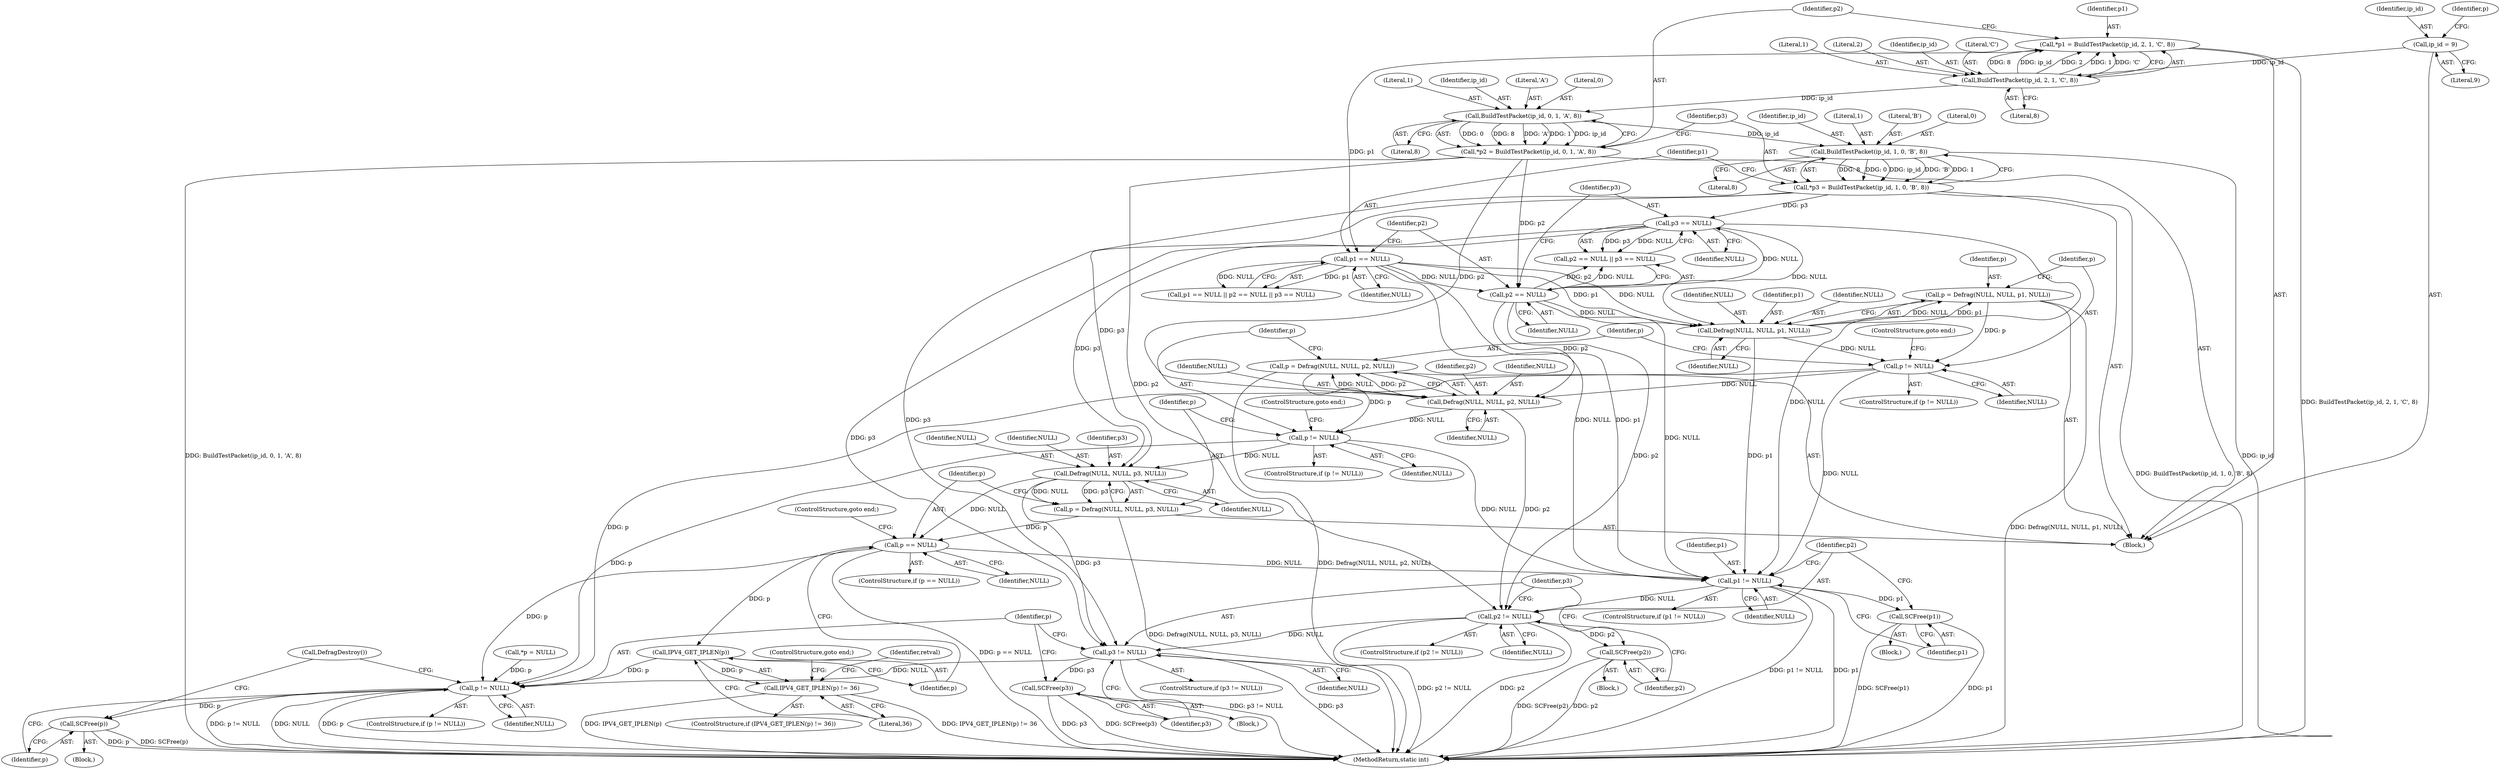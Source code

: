digraph "1_suricata_4a04f814b15762eb446a5ead4d69d021512df6f8_5@pointer" {
"1000172" [label="(Call,p = Defrag(NULL, NULL, p2, NULL))"];
"1000174" [label="(Call,Defrag(NULL, NULL, p2, NULL))"];
"1000167" [label="(Call,p != NULL)"];
"1000159" [label="(Call,p = Defrag(NULL, NULL, p1, NULL))"];
"1000161" [label="(Call,Defrag(NULL, NULL, p1, NULL))"];
"1000147" [label="(Call,p1 == NULL)"];
"1000119" [label="(Call,*p1 = BuildTestPacket(ip_id, 2, 1, 'C', 8))"];
"1000121" [label="(Call,BuildTestPacket(ip_id, 2, 1, 'C', 8))"];
"1000110" [label="(Call,ip_id = 9)"];
"1000151" [label="(Call,p2 == NULL)"];
"1000128" [label="(Call,*p2 = BuildTestPacket(ip_id, 0, 1, 'A', 8))"];
"1000130" [label="(Call,BuildTestPacket(ip_id, 0, 1, 'A', 8))"];
"1000154" [label="(Call,p3 == NULL)"];
"1000137" [label="(Call,*p3 = BuildTestPacket(ip_id, 1, 0, 'B', 8))"];
"1000139" [label="(Call,BuildTestPacket(ip_id, 1, 0, 'B', 8))"];
"1000180" [label="(Call,p != NULL)"];
"1000187" [label="(Call,Defrag(NULL, NULL, p3, NULL))"];
"1000185" [label="(Call,p = Defrag(NULL, NULL, p3, NULL))"];
"1000193" [label="(Call,p == NULL)"];
"1000200" [label="(Call,IPV4_GET_IPLEN(p))"];
"1000199" [label="(Call,IPV4_GET_IPLEN(p) != 36)"];
"1000231" [label="(Call,p != NULL)"];
"1000235" [label="(Call,SCFree(p))"];
"1000210" [label="(Call,p1 != NULL)"];
"1000214" [label="(Call,SCFree(p1))"];
"1000217" [label="(Call,p2 != NULL)"];
"1000221" [label="(Call,SCFree(p2))"];
"1000224" [label="(Call,p3 != NULL)"];
"1000228" [label="(Call,SCFree(p3))"];
"1000182" [label="(Identifier,NULL)"];
"1000128" [label="(Call,*p2 = BuildTestPacket(ip_id, 0, 1, 'A', 8))"];
"1000220" [label="(Block,)"];
"1000151" [label="(Call,p2 == NULL)"];
"1000186" [label="(Identifier,p)"];
"1000232" [label="(Identifier,p)"];
"1000137" [label="(Call,*p3 = BuildTestPacket(ip_id, 1, 0, 'B', 8))"];
"1000212" [label="(Identifier,NULL)"];
"1000141" [label="(Literal,1)"];
"1000213" [label="(Block,)"];
"1000210" [label="(Call,p1 != NULL)"];
"1000219" [label="(Identifier,NULL)"];
"1000156" [label="(Identifier,NULL)"];
"1000146" [label="(Call,p1 == NULL || p2 == NULL || p3 == NULL)"];
"1000124" [label="(Literal,1)"];
"1000211" [label="(Identifier,p1)"];
"1000178" [label="(Identifier,NULL)"];
"1000217" [label="(Call,p2 != NULL)"];
"1000240" [label="(MethodReturn,static int)"];
"1000162" [label="(Identifier,NULL)"];
"1000228" [label="(Call,SCFree(p3))"];
"1000233" [label="(Identifier,NULL)"];
"1000195" [label="(Identifier,NULL)"];
"1000154" [label="(Call,p3 == NULL)"];
"1000115" [label="(Identifier,p)"];
"1000179" [label="(ControlStructure,if (p != NULL))"];
"1000176" [label="(Identifier,NULL)"];
"1000132" [label="(Literal,0)"];
"1000114" [label="(Call,*p = NULL)"];
"1000234" [label="(Block,)"];
"1000209" [label="(ControlStructure,if (p1 != NULL))"];
"1000236" [label="(Identifier,p)"];
"1000123" [label="(Literal,2)"];
"1000227" [label="(Block,)"];
"1000144" [label="(Literal,8)"];
"1000126" [label="(Literal,8)"];
"1000177" [label="(Identifier,p2)"];
"1000143" [label="(Literal,'B')"];
"1000167" [label="(Call,p != NULL)"];
"1000215" [label="(Identifier,p1)"];
"1000206" [label="(Identifier,retval)"];
"1000171" [label="(ControlStructure,goto end;)"];
"1000189" [label="(Identifier,NULL)"];
"1000120" [label="(Identifier,p1)"];
"1000161" [label="(Call,Defrag(NULL, NULL, p1, NULL))"];
"1000142" [label="(Literal,0)"];
"1000164" [label="(Identifier,p1)"];
"1000119" [label="(Call,*p1 = BuildTestPacket(ip_id, 2, 1, 'C', 8))"];
"1000160" [label="(Identifier,p)"];
"1000169" [label="(Identifier,NULL)"];
"1000216" [label="(ControlStructure,if (p2 != NULL))"];
"1000200" [label="(Call,IPV4_GET_IPLEN(p))"];
"1000168" [label="(Identifier,p)"];
"1000149" [label="(Identifier,NULL)"];
"1000226" [label="(Identifier,NULL)"];
"1000192" [label="(ControlStructure,if (p == NULL))"];
"1000231" [label="(Call,p != NULL)"];
"1000175" [label="(Identifier,NULL)"];
"1000224" [label="(Call,p3 != NULL)"];
"1000122" [label="(Identifier,ip_id)"];
"1000130" [label="(Call,BuildTestPacket(ip_id, 0, 1, 'A', 8))"];
"1000222" [label="(Identifier,p2)"];
"1000155" [label="(Identifier,p3)"];
"1000104" [label="(Block,)"];
"1000111" [label="(Identifier,ip_id)"];
"1000204" [label="(ControlStructure,goto end;)"];
"1000110" [label="(Call,ip_id = 9)"];
"1000190" [label="(Identifier,p3)"];
"1000148" [label="(Identifier,p1)"];
"1000147" [label="(Call,p1 == NULL)"];
"1000230" [label="(ControlStructure,if (p != NULL))"];
"1000153" [label="(Identifier,NULL)"];
"1000133" [label="(Literal,1)"];
"1000131" [label="(Identifier,ip_id)"];
"1000134" [label="(Literal,'A')"];
"1000174" [label="(Call,Defrag(NULL, NULL, p2, NULL))"];
"1000152" [label="(Identifier,p2)"];
"1000150" [label="(Call,p2 == NULL || p3 == NULL)"];
"1000121" [label="(Call,BuildTestPacket(ip_id, 2, 1, 'C', 8))"];
"1000139" [label="(Call,BuildTestPacket(ip_id, 1, 0, 'B', 8))"];
"1000166" [label="(ControlStructure,if (p != NULL))"];
"1000197" [label="(ControlStructure,goto end;)"];
"1000188" [label="(Identifier,NULL)"];
"1000198" [label="(ControlStructure,if (IPV4_GET_IPLEN(p) != 36))"];
"1000221" [label="(Call,SCFree(p2))"];
"1000191" [label="(Identifier,NULL)"];
"1000223" [label="(ControlStructure,if (p3 != NULL))"];
"1000194" [label="(Identifier,p)"];
"1000180" [label="(Call,p != NULL)"];
"1000225" [label="(Identifier,p3)"];
"1000140" [label="(Identifier,ip_id)"];
"1000165" [label="(Identifier,NULL)"];
"1000184" [label="(ControlStructure,goto end;)"];
"1000138" [label="(Identifier,p3)"];
"1000135" [label="(Literal,8)"];
"1000214" [label="(Call,SCFree(p1))"];
"1000129" [label="(Identifier,p2)"];
"1000237" [label="(Call,DefragDestroy())"];
"1000229" [label="(Identifier,p3)"];
"1000159" [label="(Call,p = Defrag(NULL, NULL, p1, NULL))"];
"1000125" [label="(Literal,'C')"];
"1000187" [label="(Call,Defrag(NULL, NULL, p3, NULL))"];
"1000112" [label="(Literal,9)"];
"1000163" [label="(Identifier,NULL)"];
"1000235" [label="(Call,SCFree(p))"];
"1000202" [label="(Literal,36)"];
"1000201" [label="(Identifier,p)"];
"1000173" [label="(Identifier,p)"];
"1000218" [label="(Identifier,p2)"];
"1000172" [label="(Call,p = Defrag(NULL, NULL, p2, NULL))"];
"1000185" [label="(Call,p = Defrag(NULL, NULL, p3, NULL))"];
"1000199" [label="(Call,IPV4_GET_IPLEN(p) != 36)"];
"1000193" [label="(Call,p == NULL)"];
"1000181" [label="(Identifier,p)"];
"1000172" -> "1000104"  [label="AST: "];
"1000172" -> "1000174"  [label="CFG: "];
"1000173" -> "1000172"  [label="AST: "];
"1000174" -> "1000172"  [label="AST: "];
"1000181" -> "1000172"  [label="CFG: "];
"1000172" -> "1000240"  [label="DDG: Defrag(NULL, NULL, p2, NULL)"];
"1000174" -> "1000172"  [label="DDG: NULL"];
"1000174" -> "1000172"  [label="DDG: p2"];
"1000172" -> "1000180"  [label="DDG: p"];
"1000174" -> "1000178"  [label="CFG: "];
"1000175" -> "1000174"  [label="AST: "];
"1000176" -> "1000174"  [label="AST: "];
"1000177" -> "1000174"  [label="AST: "];
"1000178" -> "1000174"  [label="AST: "];
"1000167" -> "1000174"  [label="DDG: NULL"];
"1000151" -> "1000174"  [label="DDG: p2"];
"1000128" -> "1000174"  [label="DDG: p2"];
"1000174" -> "1000180"  [label="DDG: NULL"];
"1000174" -> "1000217"  [label="DDG: p2"];
"1000167" -> "1000166"  [label="AST: "];
"1000167" -> "1000169"  [label="CFG: "];
"1000168" -> "1000167"  [label="AST: "];
"1000169" -> "1000167"  [label="AST: "];
"1000171" -> "1000167"  [label="CFG: "];
"1000173" -> "1000167"  [label="CFG: "];
"1000159" -> "1000167"  [label="DDG: p"];
"1000161" -> "1000167"  [label="DDG: NULL"];
"1000167" -> "1000210"  [label="DDG: NULL"];
"1000167" -> "1000231"  [label="DDG: p"];
"1000159" -> "1000104"  [label="AST: "];
"1000159" -> "1000161"  [label="CFG: "];
"1000160" -> "1000159"  [label="AST: "];
"1000161" -> "1000159"  [label="AST: "];
"1000168" -> "1000159"  [label="CFG: "];
"1000159" -> "1000240"  [label="DDG: Defrag(NULL, NULL, p1, NULL)"];
"1000161" -> "1000159"  [label="DDG: NULL"];
"1000161" -> "1000159"  [label="DDG: p1"];
"1000161" -> "1000165"  [label="CFG: "];
"1000162" -> "1000161"  [label="AST: "];
"1000163" -> "1000161"  [label="AST: "];
"1000164" -> "1000161"  [label="AST: "];
"1000165" -> "1000161"  [label="AST: "];
"1000147" -> "1000161"  [label="DDG: NULL"];
"1000147" -> "1000161"  [label="DDG: p1"];
"1000151" -> "1000161"  [label="DDG: NULL"];
"1000154" -> "1000161"  [label="DDG: NULL"];
"1000161" -> "1000210"  [label="DDG: p1"];
"1000147" -> "1000146"  [label="AST: "];
"1000147" -> "1000149"  [label="CFG: "];
"1000148" -> "1000147"  [label="AST: "];
"1000149" -> "1000147"  [label="AST: "];
"1000152" -> "1000147"  [label="CFG: "];
"1000146" -> "1000147"  [label="CFG: "];
"1000147" -> "1000146"  [label="DDG: p1"];
"1000147" -> "1000146"  [label="DDG: NULL"];
"1000119" -> "1000147"  [label="DDG: p1"];
"1000147" -> "1000151"  [label="DDG: NULL"];
"1000147" -> "1000210"  [label="DDG: p1"];
"1000147" -> "1000210"  [label="DDG: NULL"];
"1000119" -> "1000104"  [label="AST: "];
"1000119" -> "1000121"  [label="CFG: "];
"1000120" -> "1000119"  [label="AST: "];
"1000121" -> "1000119"  [label="AST: "];
"1000129" -> "1000119"  [label="CFG: "];
"1000119" -> "1000240"  [label="DDG: BuildTestPacket(ip_id, 2, 1, 'C', 8)"];
"1000121" -> "1000119"  [label="DDG: 8"];
"1000121" -> "1000119"  [label="DDG: ip_id"];
"1000121" -> "1000119"  [label="DDG: 2"];
"1000121" -> "1000119"  [label="DDG: 1"];
"1000121" -> "1000119"  [label="DDG: 'C'"];
"1000121" -> "1000126"  [label="CFG: "];
"1000122" -> "1000121"  [label="AST: "];
"1000123" -> "1000121"  [label="AST: "];
"1000124" -> "1000121"  [label="AST: "];
"1000125" -> "1000121"  [label="AST: "];
"1000126" -> "1000121"  [label="AST: "];
"1000110" -> "1000121"  [label="DDG: ip_id"];
"1000121" -> "1000130"  [label="DDG: ip_id"];
"1000110" -> "1000104"  [label="AST: "];
"1000110" -> "1000112"  [label="CFG: "];
"1000111" -> "1000110"  [label="AST: "];
"1000112" -> "1000110"  [label="AST: "];
"1000115" -> "1000110"  [label="CFG: "];
"1000151" -> "1000150"  [label="AST: "];
"1000151" -> "1000153"  [label="CFG: "];
"1000152" -> "1000151"  [label="AST: "];
"1000153" -> "1000151"  [label="AST: "];
"1000155" -> "1000151"  [label="CFG: "];
"1000150" -> "1000151"  [label="CFG: "];
"1000151" -> "1000150"  [label="DDG: p2"];
"1000151" -> "1000150"  [label="DDG: NULL"];
"1000128" -> "1000151"  [label="DDG: p2"];
"1000151" -> "1000154"  [label="DDG: NULL"];
"1000151" -> "1000210"  [label="DDG: NULL"];
"1000151" -> "1000217"  [label="DDG: p2"];
"1000128" -> "1000104"  [label="AST: "];
"1000128" -> "1000130"  [label="CFG: "];
"1000129" -> "1000128"  [label="AST: "];
"1000130" -> "1000128"  [label="AST: "];
"1000138" -> "1000128"  [label="CFG: "];
"1000128" -> "1000240"  [label="DDG: BuildTestPacket(ip_id, 0, 1, 'A', 8)"];
"1000130" -> "1000128"  [label="DDG: 0"];
"1000130" -> "1000128"  [label="DDG: 8"];
"1000130" -> "1000128"  [label="DDG: 'A'"];
"1000130" -> "1000128"  [label="DDG: 1"];
"1000130" -> "1000128"  [label="DDG: ip_id"];
"1000128" -> "1000217"  [label="DDG: p2"];
"1000130" -> "1000135"  [label="CFG: "];
"1000131" -> "1000130"  [label="AST: "];
"1000132" -> "1000130"  [label="AST: "];
"1000133" -> "1000130"  [label="AST: "];
"1000134" -> "1000130"  [label="AST: "];
"1000135" -> "1000130"  [label="AST: "];
"1000130" -> "1000139"  [label="DDG: ip_id"];
"1000154" -> "1000150"  [label="AST: "];
"1000154" -> "1000156"  [label="CFG: "];
"1000155" -> "1000154"  [label="AST: "];
"1000156" -> "1000154"  [label="AST: "];
"1000150" -> "1000154"  [label="CFG: "];
"1000154" -> "1000150"  [label="DDG: p3"];
"1000154" -> "1000150"  [label="DDG: NULL"];
"1000137" -> "1000154"  [label="DDG: p3"];
"1000154" -> "1000187"  [label="DDG: p3"];
"1000154" -> "1000210"  [label="DDG: NULL"];
"1000154" -> "1000224"  [label="DDG: p3"];
"1000137" -> "1000104"  [label="AST: "];
"1000137" -> "1000139"  [label="CFG: "];
"1000138" -> "1000137"  [label="AST: "];
"1000139" -> "1000137"  [label="AST: "];
"1000148" -> "1000137"  [label="CFG: "];
"1000137" -> "1000240"  [label="DDG: BuildTestPacket(ip_id, 1, 0, 'B', 8)"];
"1000139" -> "1000137"  [label="DDG: 8"];
"1000139" -> "1000137"  [label="DDG: 0"];
"1000139" -> "1000137"  [label="DDG: ip_id"];
"1000139" -> "1000137"  [label="DDG: 'B'"];
"1000139" -> "1000137"  [label="DDG: 1"];
"1000137" -> "1000187"  [label="DDG: p3"];
"1000137" -> "1000224"  [label="DDG: p3"];
"1000139" -> "1000144"  [label="CFG: "];
"1000140" -> "1000139"  [label="AST: "];
"1000141" -> "1000139"  [label="AST: "];
"1000142" -> "1000139"  [label="AST: "];
"1000143" -> "1000139"  [label="AST: "];
"1000144" -> "1000139"  [label="AST: "];
"1000139" -> "1000240"  [label="DDG: ip_id"];
"1000180" -> "1000179"  [label="AST: "];
"1000180" -> "1000182"  [label="CFG: "];
"1000181" -> "1000180"  [label="AST: "];
"1000182" -> "1000180"  [label="AST: "];
"1000184" -> "1000180"  [label="CFG: "];
"1000186" -> "1000180"  [label="CFG: "];
"1000180" -> "1000187"  [label="DDG: NULL"];
"1000180" -> "1000210"  [label="DDG: NULL"];
"1000180" -> "1000231"  [label="DDG: p"];
"1000187" -> "1000185"  [label="AST: "];
"1000187" -> "1000191"  [label="CFG: "];
"1000188" -> "1000187"  [label="AST: "];
"1000189" -> "1000187"  [label="AST: "];
"1000190" -> "1000187"  [label="AST: "];
"1000191" -> "1000187"  [label="AST: "];
"1000185" -> "1000187"  [label="CFG: "];
"1000187" -> "1000185"  [label="DDG: NULL"];
"1000187" -> "1000185"  [label="DDG: p3"];
"1000187" -> "1000193"  [label="DDG: NULL"];
"1000187" -> "1000224"  [label="DDG: p3"];
"1000185" -> "1000104"  [label="AST: "];
"1000186" -> "1000185"  [label="AST: "];
"1000194" -> "1000185"  [label="CFG: "];
"1000185" -> "1000240"  [label="DDG: Defrag(NULL, NULL, p3, NULL)"];
"1000185" -> "1000193"  [label="DDG: p"];
"1000193" -> "1000192"  [label="AST: "];
"1000193" -> "1000195"  [label="CFG: "];
"1000194" -> "1000193"  [label="AST: "];
"1000195" -> "1000193"  [label="AST: "];
"1000197" -> "1000193"  [label="CFG: "];
"1000201" -> "1000193"  [label="CFG: "];
"1000193" -> "1000240"  [label="DDG: p == NULL"];
"1000193" -> "1000200"  [label="DDG: p"];
"1000193" -> "1000210"  [label="DDG: NULL"];
"1000193" -> "1000231"  [label="DDG: p"];
"1000200" -> "1000199"  [label="AST: "];
"1000200" -> "1000201"  [label="CFG: "];
"1000201" -> "1000200"  [label="AST: "];
"1000202" -> "1000200"  [label="CFG: "];
"1000200" -> "1000199"  [label="DDG: p"];
"1000200" -> "1000231"  [label="DDG: p"];
"1000199" -> "1000198"  [label="AST: "];
"1000199" -> "1000202"  [label="CFG: "];
"1000202" -> "1000199"  [label="AST: "];
"1000204" -> "1000199"  [label="CFG: "];
"1000206" -> "1000199"  [label="CFG: "];
"1000199" -> "1000240"  [label="DDG: IPV4_GET_IPLEN(p)"];
"1000199" -> "1000240"  [label="DDG: IPV4_GET_IPLEN(p) != 36"];
"1000231" -> "1000230"  [label="AST: "];
"1000231" -> "1000233"  [label="CFG: "];
"1000232" -> "1000231"  [label="AST: "];
"1000233" -> "1000231"  [label="AST: "];
"1000236" -> "1000231"  [label="CFG: "];
"1000237" -> "1000231"  [label="CFG: "];
"1000231" -> "1000240"  [label="DDG: p != NULL"];
"1000231" -> "1000240"  [label="DDG: NULL"];
"1000231" -> "1000240"  [label="DDG: p"];
"1000114" -> "1000231"  [label="DDG: p"];
"1000224" -> "1000231"  [label="DDG: NULL"];
"1000231" -> "1000235"  [label="DDG: p"];
"1000235" -> "1000234"  [label="AST: "];
"1000235" -> "1000236"  [label="CFG: "];
"1000236" -> "1000235"  [label="AST: "];
"1000237" -> "1000235"  [label="CFG: "];
"1000235" -> "1000240"  [label="DDG: SCFree(p)"];
"1000235" -> "1000240"  [label="DDG: p"];
"1000210" -> "1000209"  [label="AST: "];
"1000210" -> "1000212"  [label="CFG: "];
"1000211" -> "1000210"  [label="AST: "];
"1000212" -> "1000210"  [label="AST: "];
"1000215" -> "1000210"  [label="CFG: "];
"1000218" -> "1000210"  [label="CFG: "];
"1000210" -> "1000240"  [label="DDG: p1 != NULL"];
"1000210" -> "1000240"  [label="DDG: p1"];
"1000210" -> "1000214"  [label="DDG: p1"];
"1000210" -> "1000217"  [label="DDG: NULL"];
"1000214" -> "1000213"  [label="AST: "];
"1000214" -> "1000215"  [label="CFG: "];
"1000215" -> "1000214"  [label="AST: "];
"1000218" -> "1000214"  [label="CFG: "];
"1000214" -> "1000240"  [label="DDG: SCFree(p1)"];
"1000214" -> "1000240"  [label="DDG: p1"];
"1000217" -> "1000216"  [label="AST: "];
"1000217" -> "1000219"  [label="CFG: "];
"1000218" -> "1000217"  [label="AST: "];
"1000219" -> "1000217"  [label="AST: "];
"1000222" -> "1000217"  [label="CFG: "];
"1000225" -> "1000217"  [label="CFG: "];
"1000217" -> "1000240"  [label="DDG: p2 != NULL"];
"1000217" -> "1000240"  [label="DDG: p2"];
"1000217" -> "1000221"  [label="DDG: p2"];
"1000217" -> "1000224"  [label="DDG: NULL"];
"1000221" -> "1000220"  [label="AST: "];
"1000221" -> "1000222"  [label="CFG: "];
"1000222" -> "1000221"  [label="AST: "];
"1000225" -> "1000221"  [label="CFG: "];
"1000221" -> "1000240"  [label="DDG: SCFree(p2)"];
"1000221" -> "1000240"  [label="DDG: p2"];
"1000224" -> "1000223"  [label="AST: "];
"1000224" -> "1000226"  [label="CFG: "];
"1000225" -> "1000224"  [label="AST: "];
"1000226" -> "1000224"  [label="AST: "];
"1000229" -> "1000224"  [label="CFG: "];
"1000232" -> "1000224"  [label="CFG: "];
"1000224" -> "1000240"  [label="DDG: p3 != NULL"];
"1000224" -> "1000240"  [label="DDG: p3"];
"1000224" -> "1000228"  [label="DDG: p3"];
"1000228" -> "1000227"  [label="AST: "];
"1000228" -> "1000229"  [label="CFG: "];
"1000229" -> "1000228"  [label="AST: "];
"1000232" -> "1000228"  [label="CFG: "];
"1000228" -> "1000240"  [label="DDG: SCFree(p3)"];
"1000228" -> "1000240"  [label="DDG: p3"];
}
